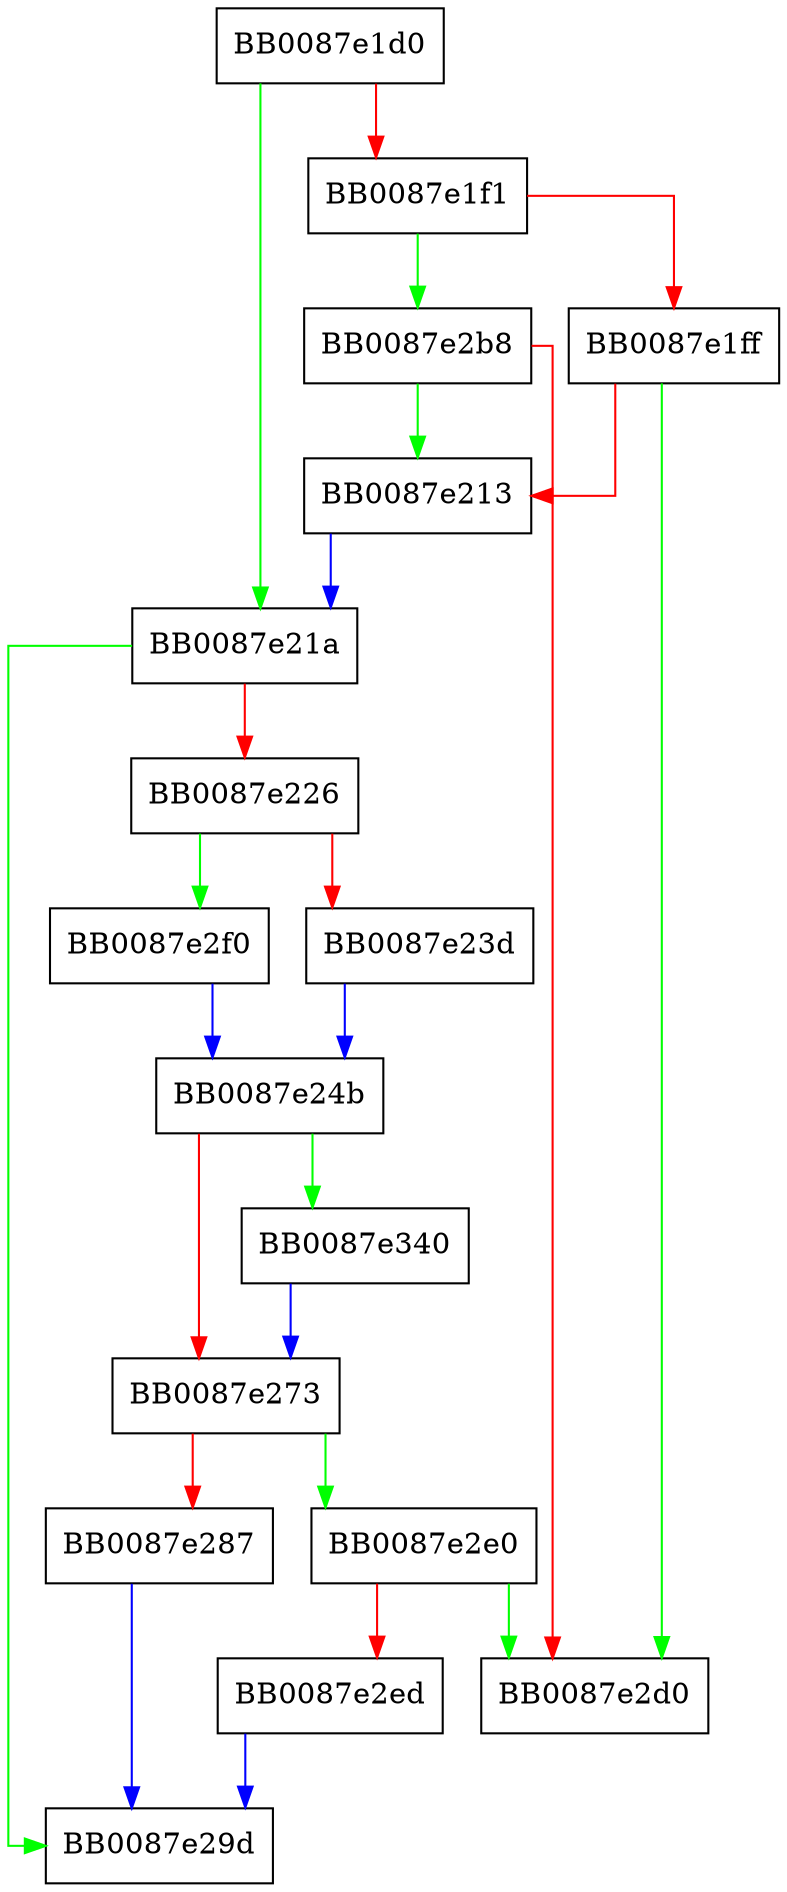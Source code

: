 digraph _IO_wfile_sync {
  node [shape="box"];
  graph [splines=ortho];
  BB0087e1d0 -> BB0087e21a [color="green"];
  BB0087e1d0 -> BB0087e1f1 [color="red"];
  BB0087e1f1 -> BB0087e2b8 [color="green"];
  BB0087e1f1 -> BB0087e1ff [color="red"];
  BB0087e1ff -> BB0087e2d0 [color="green"];
  BB0087e1ff -> BB0087e213 [color="red"];
  BB0087e213 -> BB0087e21a [color="blue"];
  BB0087e21a -> BB0087e29d [color="green"];
  BB0087e21a -> BB0087e226 [color="red"];
  BB0087e226 -> BB0087e2f0 [color="green"];
  BB0087e226 -> BB0087e23d [color="red"];
  BB0087e23d -> BB0087e24b [color="blue"];
  BB0087e24b -> BB0087e340 [color="green"];
  BB0087e24b -> BB0087e273 [color="red"];
  BB0087e273 -> BB0087e2e0 [color="green"];
  BB0087e273 -> BB0087e287 [color="red"];
  BB0087e287 -> BB0087e29d [color="blue"];
  BB0087e2b8 -> BB0087e213 [color="green"];
  BB0087e2b8 -> BB0087e2d0 [color="red"];
  BB0087e2e0 -> BB0087e2d0 [color="green"];
  BB0087e2e0 -> BB0087e2ed [color="red"];
  BB0087e2ed -> BB0087e29d [color="blue"];
  BB0087e2f0 -> BB0087e24b [color="blue"];
  BB0087e340 -> BB0087e273 [color="blue"];
}